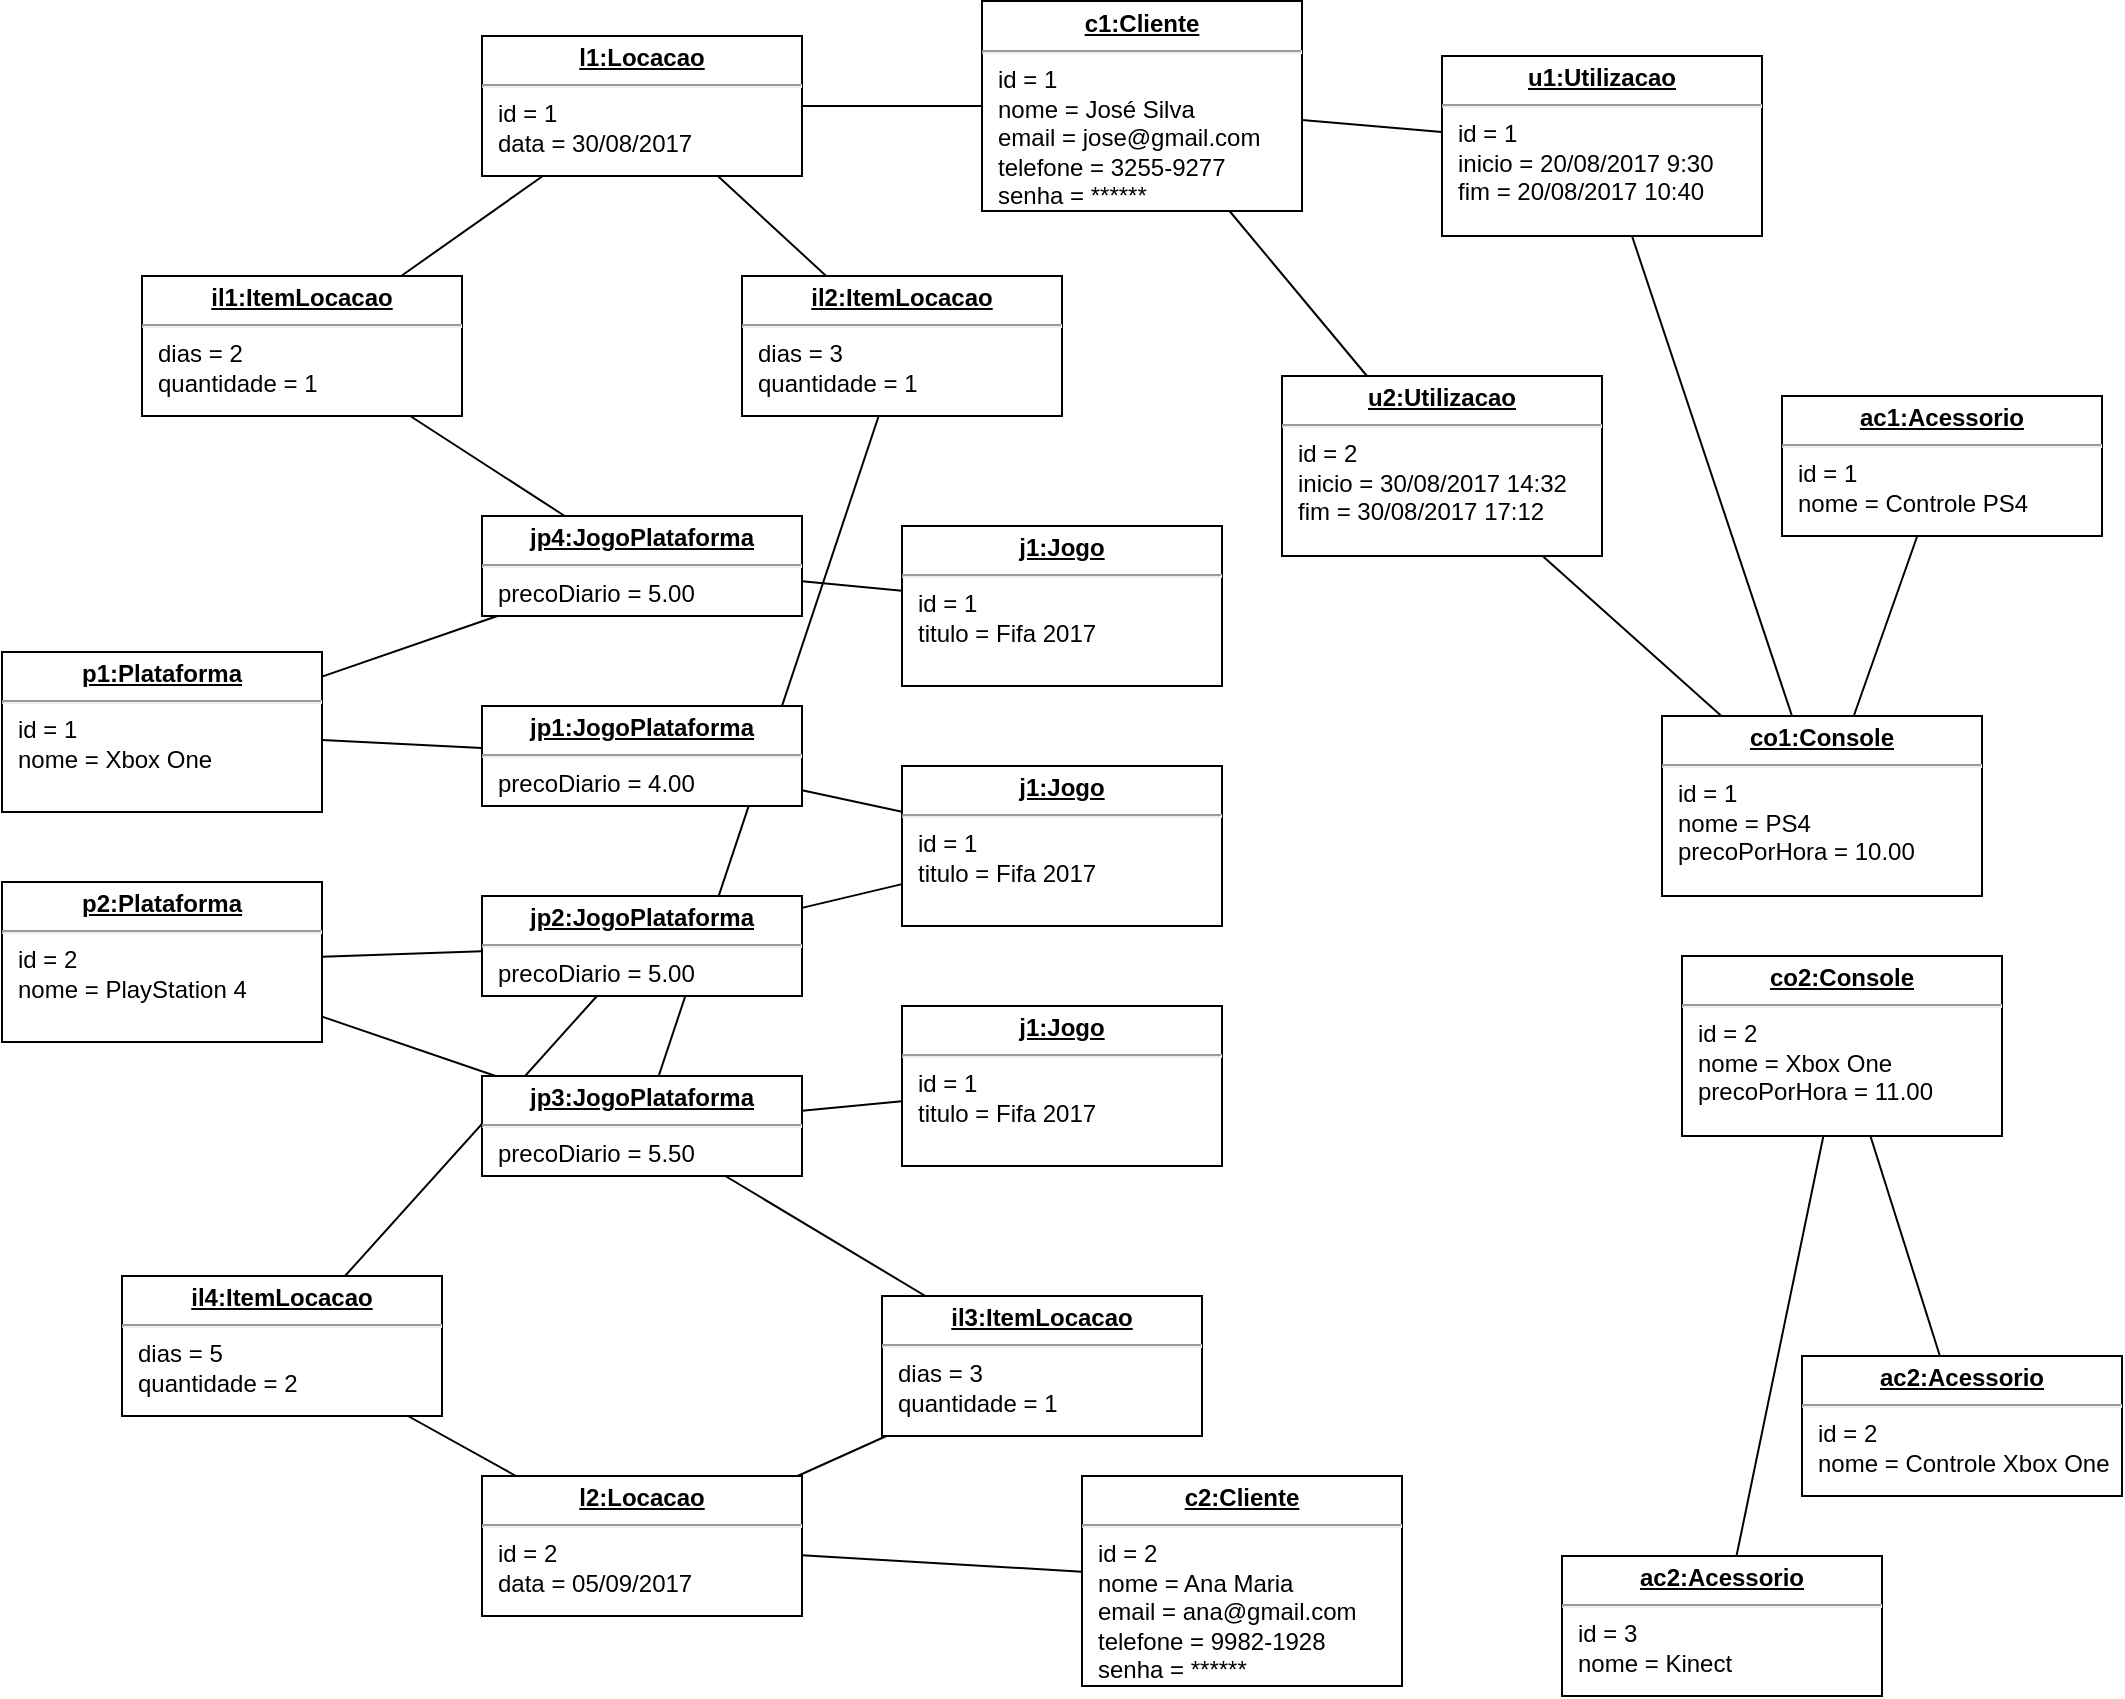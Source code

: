 <mxfile>
    <diagram id="SCtVJBqPv26QdZ1Wj8ip" name="Page-1">
        <mxGraphModel dx="1387" dy="778" grid="1" gridSize="10" guides="1" tooltips="1" connect="1" arrows="1" fold="1" page="1" pageScale="1" pageWidth="1100" pageHeight="850" math="0" shadow="0">
            <root>
                <mxCell id="0"/>
                <mxCell id="1" parent="0"/>
                <mxCell id="38" style="edgeStyle=none;html=1;endArrow=none;endFill=0;" edge="1" parent="1" source="34" target="10">
                    <mxGeometry relative="1" as="geometry"/>
                </mxCell>
                <mxCell id="30" style="edgeStyle=none;html=1;endArrow=none;endFill=0;" edge="1" parent="1" source="27" target="13">
                    <mxGeometry relative="1" as="geometry"/>
                </mxCell>
                <mxCell id="2" value="&lt;p style=&quot;margin:0px;margin-top:4px;text-align:center;text-decoration:underline;&quot;&gt;&lt;b&gt;p1:Plataforma&lt;/b&gt;&lt;/p&gt;&lt;hr&gt;&lt;p style=&quot;margin:0px;margin-left:8px;&quot;&gt;id = 1&lt;br&gt;nome = Xbox One&lt;br&gt;&lt;/p&gt;" style="verticalAlign=top;align=left;overflow=fill;fontSize=12;fontFamily=Helvetica;html=1;" vertex="1" parent="1">
                    <mxGeometry x="40" y="328" width="160" height="80" as="geometry"/>
                </mxCell>
                <mxCell id="3" value="&lt;p style=&quot;margin:0px;margin-top:4px;text-align:center;text-decoration:underline;&quot;&gt;&lt;b&gt;p2:Plataforma&lt;/b&gt;&lt;/p&gt;&lt;hr&gt;&lt;p style=&quot;margin:0px;margin-left:8px;&quot;&gt;id = 2&lt;br&gt;nome = PlayStation 4&lt;br&gt;&lt;/p&gt;" style="verticalAlign=top;align=left;overflow=fill;fontSize=12;fontFamily=Helvetica;html=1;" vertex="1" parent="1">
                    <mxGeometry x="40" y="443" width="160" height="80" as="geometry"/>
                </mxCell>
                <mxCell id="8" style="edgeStyle=none;html=1;endArrow=none;endFill=0;" edge="1" parent="1" source="4" target="7">
                    <mxGeometry relative="1" as="geometry"/>
                </mxCell>
                <mxCell id="4" value="&lt;p style=&quot;margin:0px;margin-top:4px;text-align:center;text-decoration:underline;&quot;&gt;&lt;b&gt;j1:Jogo&lt;/b&gt;&lt;/p&gt;&lt;hr&gt;&lt;p style=&quot;margin:0px;margin-left:8px;&quot;&gt;id = 1&lt;/p&gt;&lt;p style=&quot;margin:0px;margin-left:8px;&quot;&gt;titulo = Fifa 2017&lt;/p&gt;" style="verticalAlign=top;align=left;overflow=fill;fontSize=12;fontFamily=Helvetica;html=1;" vertex="1" parent="1">
                    <mxGeometry x="490" y="385" width="160" height="80" as="geometry"/>
                </mxCell>
                <mxCell id="19" style="edgeStyle=none;html=1;endArrow=none;endFill=0;" edge="1" parent="1" source="5" target="17">
                    <mxGeometry relative="1" as="geometry"/>
                </mxCell>
                <mxCell id="5" value="&lt;p style=&quot;margin:0px;margin-top:4px;text-align:center;text-decoration:underline;&quot;&gt;&lt;b&gt;j1:Jogo&lt;/b&gt;&lt;/p&gt;&lt;hr&gt;&lt;p style=&quot;margin:0px;margin-left:8px;&quot;&gt;id = 1&lt;/p&gt;&lt;p style=&quot;margin:0px;margin-left:8px;&quot;&gt;titulo = Fifa 2017&lt;/p&gt;" style="verticalAlign=top;align=left;overflow=fill;fontSize=12;fontFamily=Helvetica;html=1;" vertex="1" parent="1">
                    <mxGeometry x="490" y="265" width="160" height="80" as="geometry"/>
                </mxCell>
                <mxCell id="6" value="&lt;p style=&quot;margin:0px;margin-top:4px;text-align:center;text-decoration:underline;&quot;&gt;&lt;b&gt;j1:Jogo&lt;/b&gt;&lt;/p&gt;&lt;hr&gt;&lt;p style=&quot;margin:0px;margin-left:8px;&quot;&gt;id = 1&lt;/p&gt;&lt;p style=&quot;margin:0px;margin-left:8px;&quot;&gt;titulo = Fifa 2017&lt;/p&gt;" style="verticalAlign=top;align=left;overflow=fill;fontSize=12;fontFamily=Helvetica;html=1;" vertex="1" parent="1">
                    <mxGeometry x="490" y="505" width="160" height="80" as="geometry"/>
                </mxCell>
                <mxCell id="9" style="edgeStyle=none;html=1;endArrow=none;endFill=0;" edge="1" parent="1" source="7" target="2">
                    <mxGeometry relative="1" as="geometry"/>
                </mxCell>
                <mxCell id="7" value="&lt;p style=&quot;margin:0px;margin-top:4px;text-align:center;text-decoration:underline;&quot;&gt;&lt;b&gt;jp1:JogoPlataforma&lt;/b&gt;&lt;/p&gt;&lt;hr&gt;&lt;p style=&quot;margin:0px;margin-left:8px;&quot;&gt;precoDiario = 4.00&lt;/p&gt;" style="verticalAlign=top;align=left;overflow=fill;fontSize=12;fontFamily=Helvetica;html=1;" vertex="1" parent="1">
                    <mxGeometry x="280" y="355" width="160" height="50" as="geometry"/>
                </mxCell>
                <mxCell id="11" style="edgeStyle=none;html=1;endArrow=none;endFill=0;" edge="1" parent="1" source="10" target="3">
                    <mxGeometry relative="1" as="geometry"/>
                </mxCell>
                <mxCell id="12" style="edgeStyle=none;html=1;endArrow=none;endFill=0;" edge="1" parent="1" source="10" target="4">
                    <mxGeometry relative="1" as="geometry"/>
                </mxCell>
                <mxCell id="10" value="&lt;p style=&quot;margin:0px;margin-top:4px;text-align:center;text-decoration:underline;&quot;&gt;&lt;b&gt;jp2:JogoPlataforma&lt;/b&gt;&lt;/p&gt;&lt;hr&gt;&lt;p style=&quot;margin:0px;margin-left:8px;&quot;&gt;precoDiario = 5.00&lt;/p&gt;" style="verticalAlign=top;align=left;overflow=fill;fontSize=12;fontFamily=Helvetica;html=1;" vertex="1" parent="1">
                    <mxGeometry x="280" y="450" width="160" height="50" as="geometry"/>
                </mxCell>
                <mxCell id="15" style="edgeStyle=none;html=1;endArrow=none;endFill=0;" edge="1" parent="1" source="13" target="3">
                    <mxGeometry relative="1" as="geometry"/>
                </mxCell>
                <mxCell id="16" style="edgeStyle=none;html=1;endArrow=none;endFill=0;" edge="1" parent="1" source="13" target="6">
                    <mxGeometry relative="1" as="geometry"/>
                </mxCell>
                <mxCell id="13" value="&lt;p style=&quot;margin:0px;margin-top:4px;text-align:center;text-decoration:underline;&quot;&gt;&lt;b&gt;jp3:JogoPlataforma&lt;/b&gt;&lt;/p&gt;&lt;hr&gt;&lt;p style=&quot;margin:0px;margin-left:8px;&quot;&gt;precoDiario = 5.50&lt;/p&gt;" style="verticalAlign=top;align=left;overflow=fill;fontSize=12;fontFamily=Helvetica;html=1;" vertex="1" parent="1">
                    <mxGeometry x="280" y="540" width="160" height="50" as="geometry"/>
                </mxCell>
                <mxCell id="20" style="edgeStyle=none;html=1;endArrow=none;endFill=0;" edge="1" parent="1" source="17" target="2">
                    <mxGeometry relative="1" as="geometry"/>
                </mxCell>
                <mxCell id="17" value="&lt;p style=&quot;margin:0px;margin-top:4px;text-align:center;text-decoration:underline;&quot;&gt;&lt;b&gt;jp4:JogoPlataforma&lt;/b&gt;&lt;/p&gt;&lt;hr&gt;&lt;p style=&quot;margin:0px;margin-left:8px;&quot;&gt;precoDiario = 5.00&lt;/p&gt;" style="verticalAlign=top;align=left;overflow=fill;fontSize=12;fontFamily=Helvetica;html=1;" vertex="1" parent="1">
                    <mxGeometry x="280" y="260" width="160" height="50" as="geometry"/>
                </mxCell>
                <mxCell id="55" style="edgeStyle=none;html=1;endArrow=none;endFill=0;" edge="1" parent="1" source="21" target="54">
                    <mxGeometry relative="1" as="geometry"/>
                </mxCell>
                <mxCell id="58" style="edgeStyle=none;html=1;endArrow=none;endFill=0;" edge="1" parent="1" source="21" target="57">
                    <mxGeometry relative="1" as="geometry"/>
                </mxCell>
                <mxCell id="21" value="&lt;p style=&quot;margin:0px;margin-top:4px;text-align:center;text-decoration:underline;&quot;&gt;&lt;b&gt;c1:Cliente&lt;/b&gt;&lt;/p&gt;&lt;hr&gt;&lt;p style=&quot;margin:0px;margin-left:8px;&quot;&gt;id = 1&lt;/p&gt;&lt;p style=&quot;margin:0px;margin-left:8px;&quot;&gt;nome = José Silva&lt;/p&gt;&lt;p style=&quot;margin:0px;margin-left:8px;&quot;&gt;email = jose@gmail.com&lt;/p&gt;&lt;p style=&quot;margin:0px;margin-left:8px;&quot;&gt;telefone = 3255-9277&lt;/p&gt;&lt;p style=&quot;margin:0px;margin-left:8px;&quot;&gt;senha = ******&lt;/p&gt;" style="verticalAlign=top;align=left;overflow=fill;fontSize=12;fontFamily=Helvetica;html=1;" vertex="1" parent="1">
                    <mxGeometry x="530" y="2.5" width="160" height="105" as="geometry"/>
                </mxCell>
                <mxCell id="23" value="&lt;p style=&quot;margin:0px;margin-top:4px;text-align:center;text-decoration:underline;&quot;&gt;&lt;b&gt;c2:Cliente&lt;/b&gt;&lt;/p&gt;&lt;hr&gt;&lt;p style=&quot;margin:0px;margin-left:8px;&quot;&gt;id = 2&lt;/p&gt;&lt;p style=&quot;margin:0px;margin-left:8px;&quot;&gt;nome = Ana Maria&lt;/p&gt;&lt;p style=&quot;margin:0px;margin-left:8px;&quot;&gt;email = ana@gmail.com&lt;/p&gt;&lt;p style=&quot;margin:0px;margin-left:8px;&quot;&gt;telefone = 9982-1928&lt;/p&gt;&lt;p style=&quot;margin:0px;margin-left:8px;&quot;&gt;senha = ******&lt;/p&gt;" style="verticalAlign=top;align=left;overflow=fill;fontSize=12;fontFamily=Helvetica;html=1;" vertex="1" parent="1">
                    <mxGeometry x="580" y="740" width="160" height="105" as="geometry"/>
                </mxCell>
                <mxCell id="28" style="edgeStyle=none;html=1;endArrow=none;endFill=0;" edge="1" parent="1" source="24" target="26">
                    <mxGeometry relative="1" as="geometry"/>
                </mxCell>
                <mxCell id="45" style="edgeStyle=none;html=1;endArrow=none;endFill=0;" edge="1" parent="1" source="24" target="21">
                    <mxGeometry relative="1" as="geometry"/>
                </mxCell>
                <mxCell id="24" value="&lt;p style=&quot;margin:0px;margin-top:4px;text-align:center;text-decoration:underline;&quot;&gt;&lt;b&gt;l1:Locacao&lt;/b&gt;&lt;/p&gt;&lt;hr&gt;&lt;p style=&quot;margin:0px;margin-left:8px;&quot;&gt;id = 1&lt;/p&gt;&lt;p style=&quot;margin:0px;margin-left:8px;&quot;&gt;data = 30/08/2017&lt;/p&gt;" style="verticalAlign=top;align=left;overflow=fill;fontSize=12;fontFamily=Helvetica;html=1;" vertex="1" parent="1">
                    <mxGeometry x="280" y="20" width="160" height="70" as="geometry"/>
                </mxCell>
                <mxCell id="44" style="edgeStyle=none;html=1;endArrow=none;endFill=0;" edge="1" parent="1" source="25" target="23">
                    <mxGeometry relative="1" as="geometry"/>
                </mxCell>
                <mxCell id="25" value="&lt;p style=&quot;margin:0px;margin-top:4px;text-align:center;text-decoration:underline;&quot;&gt;&lt;b&gt;l2:Locacao&lt;/b&gt;&lt;/p&gt;&lt;hr&gt;&lt;p style=&quot;margin:0px;margin-left:8px;&quot;&gt;id = 2&lt;/p&gt;&lt;p style=&quot;margin:0px;margin-left:8px;&quot;&gt;data = 05/09/2017&lt;/p&gt;" style="verticalAlign=top;align=left;overflow=fill;fontSize=12;fontFamily=Helvetica;html=1;" vertex="1" parent="1">
                    <mxGeometry x="280" y="740" width="160" height="70" as="geometry"/>
                </mxCell>
                <mxCell id="29" style="edgeStyle=none;html=1;endArrow=none;endFill=0;" edge="1" parent="1" source="26" target="17">
                    <mxGeometry relative="1" as="geometry"/>
                </mxCell>
                <mxCell id="26" value="&lt;p style=&quot;margin:0px;margin-top:4px;text-align:center;text-decoration:underline;&quot;&gt;&lt;b&gt;il1:ItemLocacao&lt;/b&gt;&lt;/p&gt;&lt;hr&gt;&lt;p style=&quot;margin:0px;margin-left:8px;&quot;&gt;dias = 2&lt;/p&gt;&lt;p style=&quot;margin:0px;margin-left:8px;&quot;&gt;quantidade = 1&lt;/p&gt;" style="verticalAlign=top;align=left;overflow=fill;fontSize=12;fontFamily=Helvetica;html=1;" vertex="1" parent="1">
                    <mxGeometry x="110" y="140" width="160" height="70" as="geometry"/>
                </mxCell>
                <mxCell id="41" style="edgeStyle=none;html=1;endArrow=none;endFill=0;" edge="1" parent="1" source="27" target="24">
                    <mxGeometry relative="1" as="geometry"/>
                </mxCell>
                <mxCell id="27" value="&lt;p style=&quot;margin:0px;margin-top:4px;text-align:center;text-decoration:underline;&quot;&gt;&lt;b&gt;il2:ItemLocacao&lt;/b&gt;&lt;/p&gt;&lt;hr&gt;&lt;p style=&quot;margin:0px;margin-left:8px;&quot;&gt;dias = 3&lt;/p&gt;&lt;p style=&quot;margin:0px;margin-left:8px;&quot;&gt;quantidade = 1&lt;/p&gt;" style="verticalAlign=top;align=left;overflow=fill;fontSize=12;fontFamily=Helvetica;html=1;" vertex="1" parent="1">
                    <mxGeometry x="410" y="140" width="160" height="70" as="geometry"/>
                </mxCell>
                <mxCell id="36" style="edgeStyle=none;html=1;endArrow=none;endFill=0;" edge="1" parent="1" source="33" target="13">
                    <mxGeometry relative="1" as="geometry"/>
                </mxCell>
                <mxCell id="42" style="edgeStyle=none;html=1;endArrow=none;endFill=0;" edge="1" parent="1" source="33" target="25">
                    <mxGeometry relative="1" as="geometry"/>
                </mxCell>
                <mxCell id="33" value="&lt;p style=&quot;margin:0px;margin-top:4px;text-align:center;text-decoration:underline;&quot;&gt;&lt;b&gt;il3:ItemLocacao&lt;/b&gt;&lt;/p&gt;&lt;hr&gt;&lt;p style=&quot;margin:0px;margin-left:8px;&quot;&gt;dias = 3&lt;/p&gt;&lt;p style=&quot;margin:0px;margin-left:8px;&quot;&gt;quantidade = 1&lt;/p&gt;" style="verticalAlign=top;align=left;overflow=fill;fontSize=12;fontFamily=Helvetica;html=1;" vertex="1" parent="1">
                    <mxGeometry x="480" y="650" width="160" height="70" as="geometry"/>
                </mxCell>
                <mxCell id="43" style="edgeStyle=none;html=1;endArrow=none;endFill=0;" edge="1" parent="1" source="34" target="25">
                    <mxGeometry relative="1" as="geometry"/>
                </mxCell>
                <mxCell id="34" value="&lt;p style=&quot;margin:0px;margin-top:4px;text-align:center;text-decoration:underline;&quot;&gt;&lt;b&gt;il4:ItemLocacao&lt;/b&gt;&lt;/p&gt;&lt;hr&gt;&lt;p style=&quot;margin:0px;margin-left:8px;&quot;&gt;dias = 5&lt;/p&gt;&lt;p style=&quot;margin:0px;margin-left:8px;&quot;&gt;quantidade = 2&lt;/p&gt;" style="verticalAlign=top;align=left;overflow=fill;fontSize=12;fontFamily=Helvetica;html=1;" vertex="1" parent="1">
                    <mxGeometry x="100" y="640" width="160" height="70" as="geometry"/>
                </mxCell>
                <mxCell id="49" style="edgeStyle=none;html=1;endArrow=none;endFill=0;" edge="1" parent="1" source="46" target="48">
                    <mxGeometry relative="1" as="geometry"/>
                </mxCell>
                <mxCell id="46" value="&lt;p style=&quot;margin:0px;margin-top:4px;text-align:center;text-decoration:underline;&quot;&gt;&lt;b&gt;co1:Console&lt;/b&gt;&lt;/p&gt;&lt;hr&gt;&lt;p style=&quot;margin:0px;margin-left:8px;&quot;&gt;id = 1&lt;/p&gt;&lt;p style=&quot;margin:0px;margin-left:8px;&quot;&gt;nome = PS4&lt;/p&gt;&lt;p style=&quot;margin:0px;margin-left:8px;&quot;&gt;precoPorHora = 10.00&lt;/p&gt;" style="verticalAlign=top;align=left;overflow=fill;fontSize=12;fontFamily=Helvetica;html=1;" vertex="1" parent="1">
                    <mxGeometry x="870" y="360" width="160" height="90" as="geometry"/>
                </mxCell>
                <mxCell id="47" value="&lt;p style=&quot;margin:0px;margin-top:4px;text-align:center;text-decoration:underline;&quot;&gt;&lt;b&gt;co2:Console&lt;/b&gt;&lt;/p&gt;&lt;hr&gt;&lt;p style=&quot;margin:0px;margin-left:8px;&quot;&gt;id = 2&lt;/p&gt;&lt;p style=&quot;margin:0px;margin-left:8px;&quot;&gt;nome = Xbox One&lt;/p&gt;&lt;p style=&quot;margin:0px;margin-left:8px;&quot;&gt;precoPorHora = 11.00&lt;/p&gt;" style="verticalAlign=top;align=left;overflow=fill;fontSize=12;fontFamily=Helvetica;html=1;" vertex="1" parent="1">
                    <mxGeometry x="880" y="480" width="160" height="90" as="geometry"/>
                </mxCell>
                <mxCell id="48" value="&lt;p style=&quot;margin:0px;margin-top:4px;text-align:center;text-decoration:underline;&quot;&gt;&lt;b&gt;ac1:Acessorio&lt;/b&gt;&lt;/p&gt;&lt;hr&gt;&lt;p style=&quot;margin:0px;margin-left:8px;&quot;&gt;id = 1&lt;/p&gt;&lt;p style=&quot;margin:0px;margin-left:8px;&quot;&gt;nome = Controle PS4&lt;/p&gt;" style="verticalAlign=top;align=left;overflow=fill;fontSize=12;fontFamily=Helvetica;html=1;" vertex="1" parent="1">
                    <mxGeometry x="930" y="200" width="160" height="70" as="geometry"/>
                </mxCell>
                <mxCell id="51" style="edgeStyle=none;html=1;endArrow=none;endFill=0;" edge="1" parent="1" source="50" target="47">
                    <mxGeometry relative="1" as="geometry"/>
                </mxCell>
                <mxCell id="50" value="&lt;p style=&quot;margin:0px;margin-top:4px;text-align:center;text-decoration:underline;&quot;&gt;&lt;b&gt;ac2:Acessorio&lt;/b&gt;&lt;/p&gt;&lt;hr&gt;&lt;p style=&quot;margin:0px;margin-left:8px;&quot;&gt;id = 2&lt;/p&gt;&lt;p style=&quot;margin:0px;margin-left:8px;&quot;&gt;nome = Controle Xbox One&lt;/p&gt;" style="verticalAlign=top;align=left;overflow=fill;fontSize=12;fontFamily=Helvetica;html=1;" vertex="1" parent="1">
                    <mxGeometry x="940" y="680" width="160" height="70" as="geometry"/>
                </mxCell>
                <mxCell id="53" style="edgeStyle=none;html=1;endArrow=none;endFill=0;" edge="1" parent="1" source="52" target="47">
                    <mxGeometry relative="1" as="geometry"/>
                </mxCell>
                <mxCell id="52" value="&lt;p style=&quot;margin:0px;margin-top:4px;text-align:center;text-decoration:underline;&quot;&gt;&lt;b&gt;ac2:Acessorio&lt;/b&gt;&lt;/p&gt;&lt;hr&gt;&lt;p style=&quot;margin:0px;margin-left:8px;&quot;&gt;id = 3&lt;/p&gt;&lt;p style=&quot;margin:0px;margin-left:8px;&quot;&gt;nome = Kinect&lt;/p&gt;" style="verticalAlign=top;align=left;overflow=fill;fontSize=12;fontFamily=Helvetica;html=1;" vertex="1" parent="1">
                    <mxGeometry x="820" y="780" width="160" height="70" as="geometry"/>
                </mxCell>
                <mxCell id="56" style="edgeStyle=none;html=1;endArrow=none;endFill=0;" edge="1" parent="1" source="54" target="46">
                    <mxGeometry relative="1" as="geometry"/>
                </mxCell>
                <mxCell id="54" value="&lt;p style=&quot;margin:0px;margin-top:4px;text-align:center;text-decoration:underline;&quot;&gt;&lt;b&gt;u1:Utilizacao&lt;/b&gt;&lt;/p&gt;&lt;hr&gt;&lt;p style=&quot;margin:0px;margin-left:8px;&quot;&gt;id = 1&lt;/p&gt;&lt;p style=&quot;margin:0px;margin-left:8px;&quot;&gt;inicio = 20/08/2017 9:30&lt;/p&gt;&lt;p style=&quot;margin:0px;margin-left:8px;&quot;&gt;fim = 20/08/2017 10:40&lt;/p&gt;" style="verticalAlign=top;align=left;overflow=fill;fontSize=12;fontFamily=Helvetica;html=1;" vertex="1" parent="1">
                    <mxGeometry x="760" y="30" width="160" height="90" as="geometry"/>
                </mxCell>
                <mxCell id="59" style="edgeStyle=none;html=1;endArrow=none;endFill=0;" edge="1" parent="1" source="57" target="46">
                    <mxGeometry relative="1" as="geometry"/>
                </mxCell>
                <mxCell id="57" value="&lt;p style=&quot;margin:0px;margin-top:4px;text-align:center;text-decoration:underline;&quot;&gt;&lt;b&gt;u2:Utilizacao&lt;/b&gt;&lt;/p&gt;&lt;hr&gt;&lt;p style=&quot;margin:0px;margin-left:8px;&quot;&gt;id = 2&lt;/p&gt;&lt;p style=&quot;margin:0px;margin-left:8px;&quot;&gt;inicio = 30/08/2017 14:32&lt;/p&gt;&lt;p style=&quot;margin:0px;margin-left:8px;&quot;&gt;fim = 30/08/2017 17:12&lt;/p&gt;" style="verticalAlign=top;align=left;overflow=fill;fontSize=12;fontFamily=Helvetica;html=1;" vertex="1" parent="1">
                    <mxGeometry x="680" y="190" width="160" height="90" as="geometry"/>
                </mxCell>
            </root>
        </mxGraphModel>
    </diagram>
</mxfile>